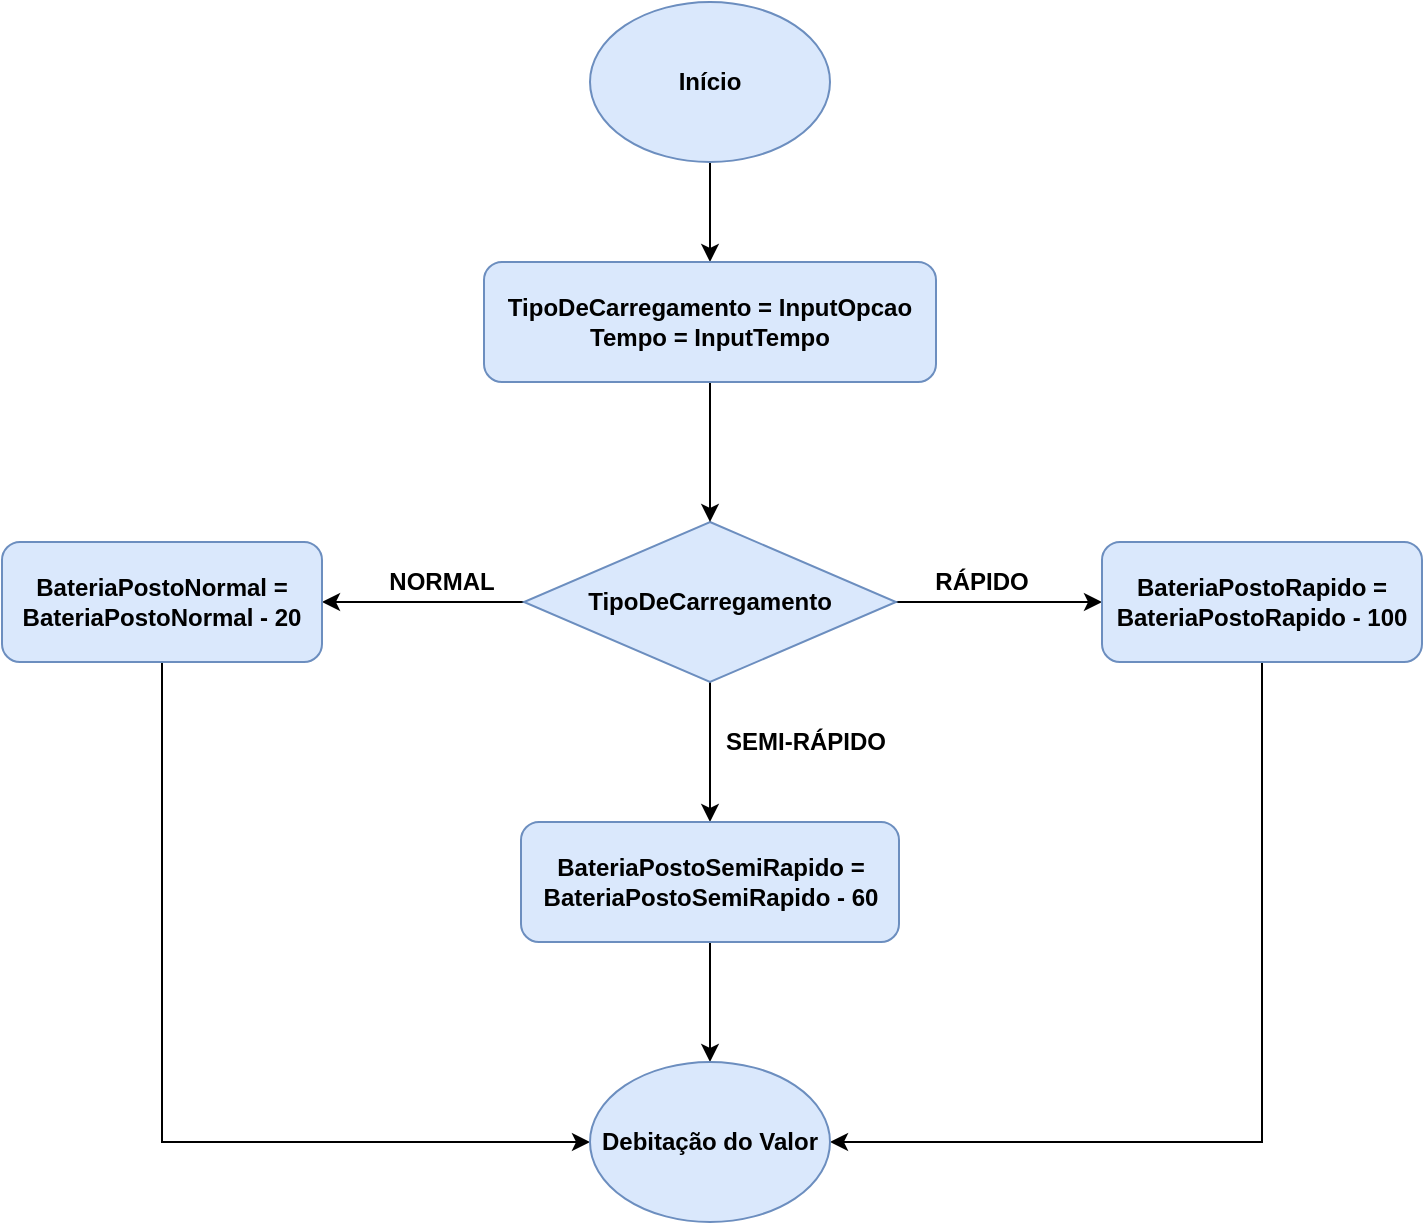 <mxfile version="12.9.9" type="device"><diagram id="3_wstxB1-v2Z9V4mSoaC" name="Página-1"><mxGraphModel dx="1086" dy="1975" grid="1" gridSize="10" guides="1" tooltips="1" connect="1" arrows="1" fold="1" page="1" pageScale="1" pageWidth="827" pageHeight="1169" math="0" shadow="0"><root><mxCell id="0"/><mxCell id="1" parent="0"/><mxCell id="eNElmGvnN0_ijqq6Uq92-2" style="edgeStyle=orthogonalEdgeStyle;rounded=0;orthogonalLoop=1;jettySize=auto;html=1;entryX=0.5;entryY=0;entryDx=0;entryDy=0;" parent="1" source="QgwGMVNtkMK_rr7VGuE7-1" target="eNElmGvnN0_ijqq6Uq92-1" edge="1"><mxGeometry relative="1" as="geometry"><mxPoint x="414" y="20" as="targetPoint"/><Array as="points"><mxPoint x="414" y="17"/></Array></mxGeometry></mxCell><mxCell id="QgwGMVNtkMK_rr7VGuE7-1" value="&lt;b&gt;Início&lt;/b&gt;" style="ellipse;whiteSpace=wrap;html=1;fillColor=#dae8fc;strokeColor=#6c8ebf;" parent="1" vertex="1"><mxGeometry x="354" y="-90" width="120" height="80" as="geometry"/></mxCell><mxCell id="QgwGMVNtkMK_rr7VGuE7-9" style="edgeStyle=orthogonalEdgeStyle;rounded=0;orthogonalLoop=1;jettySize=auto;html=1;entryX=0.5;entryY=0;entryDx=0;entryDy=0;" parent="1" source="QgwGMVNtkMK_rr7VGuE7-4" target="QgwGMVNtkMK_rr7VGuE7-7" edge="1"><mxGeometry relative="1" as="geometry"/></mxCell><mxCell id="QgwGMVNtkMK_rr7VGuE7-10" style="edgeStyle=orthogonalEdgeStyle;rounded=0;orthogonalLoop=1;jettySize=auto;html=1;entryX=0;entryY=0.5;entryDx=0;entryDy=0;" parent="1" source="QgwGMVNtkMK_rr7VGuE7-4" target="QgwGMVNtkMK_rr7VGuE7-8" edge="1"><mxGeometry relative="1" as="geometry"/></mxCell><mxCell id="QgwGMVNtkMK_rr7VGuE7-11" style="edgeStyle=orthogonalEdgeStyle;rounded=0;orthogonalLoop=1;jettySize=auto;html=1;entryX=1;entryY=0.5;entryDx=0;entryDy=0;" parent="1" source="QgwGMVNtkMK_rr7VGuE7-4" target="QgwGMVNtkMK_rr7VGuE7-6" edge="1"><mxGeometry relative="1" as="geometry"/></mxCell><mxCell id="QgwGMVNtkMK_rr7VGuE7-4" value="&lt;b&gt;TipoDeCarregamento&lt;/b&gt;" style="rhombus;whiteSpace=wrap;html=1;fillColor=#dae8fc;strokeColor=#6c8ebf;" parent="1" vertex="1"><mxGeometry x="321" y="170" width="186" height="80" as="geometry"/></mxCell><mxCell id="QgwGMVNtkMK_rr7VGuE7-19" style="edgeStyle=orthogonalEdgeStyle;rounded=0;orthogonalLoop=1;jettySize=auto;html=1;entryX=0;entryY=0.5;entryDx=0;entryDy=0;" parent="1" source="QgwGMVNtkMK_rr7VGuE7-6" target="QgwGMVNtkMK_rr7VGuE7-16" edge="1"><mxGeometry relative="1" as="geometry"><Array as="points"><mxPoint x="140" y="480"/></Array></mxGeometry></mxCell><mxCell id="QgwGMVNtkMK_rr7VGuE7-6" value="&lt;b&gt;BateriaPostoNormal = BateriaPostoNormal - 20&lt;/b&gt;" style="rounded=1;whiteSpace=wrap;html=1;fillColor=#dae8fc;strokeColor=#6c8ebf;" parent="1" vertex="1"><mxGeometry x="60" y="180" width="160" height="60" as="geometry"/></mxCell><mxCell id="QgwGMVNtkMK_rr7VGuE7-17" style="edgeStyle=orthogonalEdgeStyle;rounded=0;orthogonalLoop=1;jettySize=auto;html=1;entryX=0.5;entryY=0;entryDx=0;entryDy=0;" parent="1" source="QgwGMVNtkMK_rr7VGuE7-7" target="QgwGMVNtkMK_rr7VGuE7-16" edge="1"><mxGeometry relative="1" as="geometry"/></mxCell><mxCell id="QgwGMVNtkMK_rr7VGuE7-7" value="&lt;b&gt;BateriaPostoSemiRapido = BateriaPostoSemiRapido - 60&lt;/b&gt;" style="rounded=1;whiteSpace=wrap;html=1;fillColor=#dae8fc;strokeColor=#6c8ebf;" parent="1" vertex="1"><mxGeometry x="319.5" y="320" width="189" height="60" as="geometry"/></mxCell><mxCell id="QgwGMVNtkMK_rr7VGuE7-18" style="edgeStyle=orthogonalEdgeStyle;rounded=0;orthogonalLoop=1;jettySize=auto;html=1;entryX=1;entryY=0.5;entryDx=0;entryDy=0;" parent="1" source="QgwGMVNtkMK_rr7VGuE7-8" target="QgwGMVNtkMK_rr7VGuE7-16" edge="1"><mxGeometry relative="1" as="geometry"><Array as="points"><mxPoint x="690" y="480"/></Array></mxGeometry></mxCell><mxCell id="QgwGMVNtkMK_rr7VGuE7-8" value="&lt;b&gt;BateriaPostoRapido = BateriaPostoRapido - 100&lt;/b&gt;" style="rounded=1;whiteSpace=wrap;html=1;fillColor=#dae8fc;strokeColor=#6c8ebf;" parent="1" vertex="1"><mxGeometry x="610" y="180" width="160" height="60" as="geometry"/></mxCell><mxCell id="QgwGMVNtkMK_rr7VGuE7-13" value="&lt;b&gt;NORMAL&lt;/b&gt;" style="text;html=1;strokeColor=none;fillColor=none;align=center;verticalAlign=middle;whiteSpace=wrap;rounded=0;" parent="1" vertex="1"><mxGeometry x="260" y="190" width="40" height="20" as="geometry"/></mxCell><mxCell id="QgwGMVNtkMK_rr7VGuE7-14" value="&lt;b&gt;RÁPIDO&lt;/b&gt;" style="text;html=1;strokeColor=none;fillColor=none;align=center;verticalAlign=middle;whiteSpace=wrap;rounded=0;" parent="1" vertex="1"><mxGeometry x="530" y="190" width="40" height="20" as="geometry"/></mxCell><mxCell id="QgwGMVNtkMK_rr7VGuE7-15" value="&lt;b&gt;SEMI-RÁPIDO&lt;/b&gt;" style="text;html=1;strokeColor=none;fillColor=none;align=center;verticalAlign=middle;whiteSpace=wrap;rounded=0;" parent="1" vertex="1"><mxGeometry x="417" y="270" width="90" height="20" as="geometry"/></mxCell><mxCell id="QgwGMVNtkMK_rr7VGuE7-16" value="&lt;b&gt;Debitação do Valor&lt;/b&gt;" style="ellipse;whiteSpace=wrap;html=1;fillColor=#dae8fc;strokeColor=#6c8ebf;" parent="1" vertex="1"><mxGeometry x="354" y="440" width="120" height="80" as="geometry"/></mxCell><mxCell id="eNElmGvnN0_ijqq6Uq92-3" style="edgeStyle=orthogonalEdgeStyle;rounded=0;orthogonalLoop=1;jettySize=auto;html=1;" parent="1" source="eNElmGvnN0_ijqq6Uq92-1" target="QgwGMVNtkMK_rr7VGuE7-4" edge="1"><mxGeometry relative="1" as="geometry"/></mxCell><mxCell id="eNElmGvnN0_ijqq6Uq92-1" value="&lt;b&gt;TipoDeCarregamento = InputOpcao&lt;br&gt;Tempo = InputTempo&lt;/b&gt;" style="rounded=1;whiteSpace=wrap;html=1;fillColor=#dae8fc;strokeColor=#6c8ebf;" parent="1" vertex="1"><mxGeometry x="301" y="40" width="226" height="60" as="geometry"/></mxCell></root></mxGraphModel></diagram></mxfile>